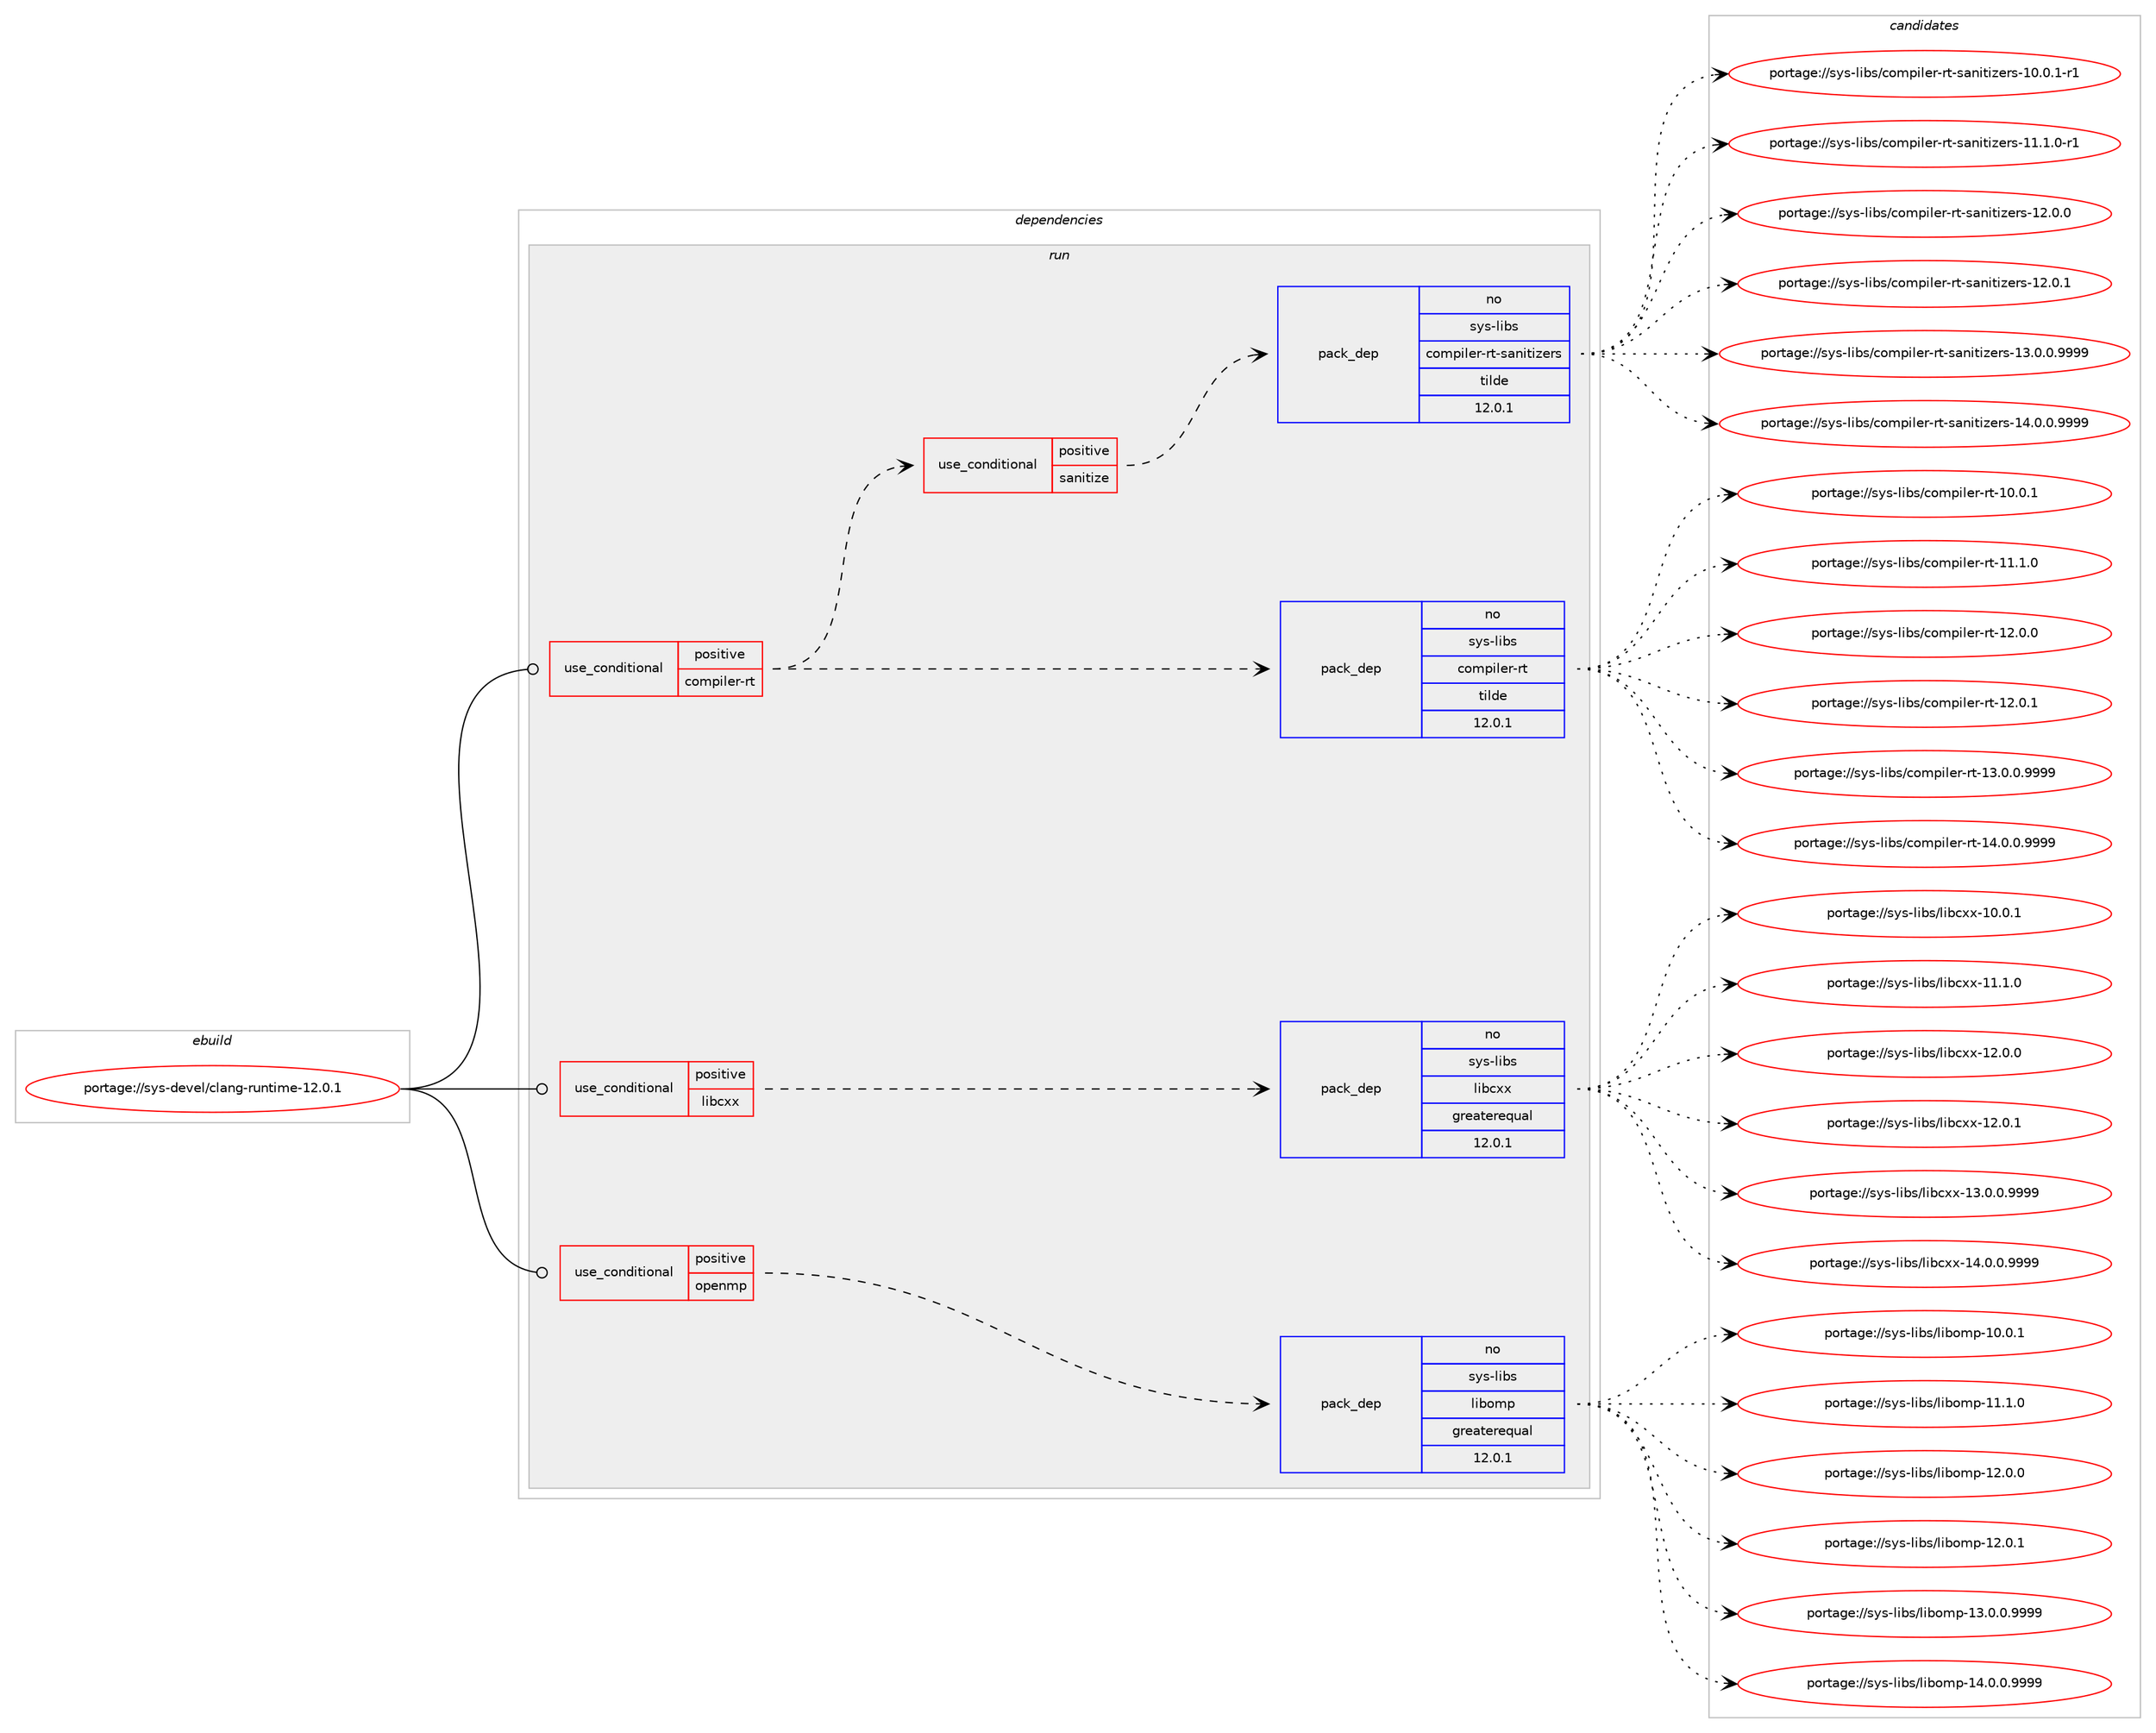 digraph prolog {

# *************
# Graph options
# *************

newrank=true;
concentrate=true;
compound=true;
graph [rankdir=LR,fontname=Helvetica,fontsize=10,ranksep=1.5];#, ranksep=2.5, nodesep=0.2];
edge  [arrowhead=vee];
node  [fontname=Helvetica,fontsize=10];

# **********
# The ebuild
# **********

subgraph cluster_leftcol {
color=gray;
rank=same;
label=<<i>ebuild</i>>;
id [label="portage://sys-devel/clang-runtime-12.0.1", color=red, width=4, href="../sys-devel/clang-runtime-12.0.1.svg"];
}

# ****************
# The dependencies
# ****************

subgraph cluster_midcol {
color=gray;
label=<<i>dependencies</i>>;
subgraph cluster_compile {
fillcolor="#eeeeee";
style=filled;
label=<<i>compile</i>>;
}
subgraph cluster_compileandrun {
fillcolor="#eeeeee";
style=filled;
label=<<i>compile and run</i>>;
}
subgraph cluster_run {
fillcolor="#eeeeee";
style=filled;
label=<<i>run</i>>;
subgraph cond144 {
dependency333 [label=<<TABLE BORDER="0" CELLBORDER="1" CELLSPACING="0" CELLPADDING="4"><TR><TD ROWSPAN="3" CELLPADDING="10">use_conditional</TD></TR><TR><TD>positive</TD></TR><TR><TD>compiler-rt</TD></TR></TABLE>>, shape=none, color=red];
subgraph pack188 {
dependency334 [label=<<TABLE BORDER="0" CELLBORDER="1" CELLSPACING="0" CELLPADDING="4" WIDTH="220"><TR><TD ROWSPAN="6" CELLPADDING="30">pack_dep</TD></TR><TR><TD WIDTH="110">no</TD></TR><TR><TD>sys-libs</TD></TR><TR><TD>compiler-rt</TD></TR><TR><TD>tilde</TD></TR><TR><TD>12.0.1</TD></TR></TABLE>>, shape=none, color=blue];
}
dependency333:e -> dependency334:w [weight=20,style="dashed",arrowhead="vee"];
subgraph cond145 {
dependency335 [label=<<TABLE BORDER="0" CELLBORDER="1" CELLSPACING="0" CELLPADDING="4"><TR><TD ROWSPAN="3" CELLPADDING="10">use_conditional</TD></TR><TR><TD>positive</TD></TR><TR><TD>sanitize</TD></TR></TABLE>>, shape=none, color=red];
subgraph pack189 {
dependency336 [label=<<TABLE BORDER="0" CELLBORDER="1" CELLSPACING="0" CELLPADDING="4" WIDTH="220"><TR><TD ROWSPAN="6" CELLPADDING="30">pack_dep</TD></TR><TR><TD WIDTH="110">no</TD></TR><TR><TD>sys-libs</TD></TR><TR><TD>compiler-rt-sanitizers</TD></TR><TR><TD>tilde</TD></TR><TR><TD>12.0.1</TD></TR></TABLE>>, shape=none, color=blue];
}
dependency335:e -> dependency336:w [weight=20,style="dashed",arrowhead="vee"];
}
dependency333:e -> dependency335:w [weight=20,style="dashed",arrowhead="vee"];
}
id:e -> dependency333:w [weight=20,style="solid",arrowhead="odot"];
subgraph cond146 {
dependency337 [label=<<TABLE BORDER="0" CELLBORDER="1" CELLSPACING="0" CELLPADDING="4"><TR><TD ROWSPAN="3" CELLPADDING="10">use_conditional</TD></TR><TR><TD>positive</TD></TR><TR><TD>libcxx</TD></TR></TABLE>>, shape=none, color=red];
subgraph pack190 {
dependency338 [label=<<TABLE BORDER="0" CELLBORDER="1" CELLSPACING="0" CELLPADDING="4" WIDTH="220"><TR><TD ROWSPAN="6" CELLPADDING="30">pack_dep</TD></TR><TR><TD WIDTH="110">no</TD></TR><TR><TD>sys-libs</TD></TR><TR><TD>libcxx</TD></TR><TR><TD>greaterequal</TD></TR><TR><TD>12.0.1</TD></TR></TABLE>>, shape=none, color=blue];
}
dependency337:e -> dependency338:w [weight=20,style="dashed",arrowhead="vee"];
}
id:e -> dependency337:w [weight=20,style="solid",arrowhead="odot"];
subgraph cond147 {
dependency339 [label=<<TABLE BORDER="0" CELLBORDER="1" CELLSPACING="0" CELLPADDING="4"><TR><TD ROWSPAN="3" CELLPADDING="10">use_conditional</TD></TR><TR><TD>positive</TD></TR><TR><TD>openmp</TD></TR></TABLE>>, shape=none, color=red];
subgraph pack191 {
dependency340 [label=<<TABLE BORDER="0" CELLBORDER="1" CELLSPACING="0" CELLPADDING="4" WIDTH="220"><TR><TD ROWSPAN="6" CELLPADDING="30">pack_dep</TD></TR><TR><TD WIDTH="110">no</TD></TR><TR><TD>sys-libs</TD></TR><TR><TD>libomp</TD></TR><TR><TD>greaterequal</TD></TR><TR><TD>12.0.1</TD></TR></TABLE>>, shape=none, color=blue];
}
dependency339:e -> dependency340:w [weight=20,style="dashed",arrowhead="vee"];
}
id:e -> dependency339:w [weight=20,style="solid",arrowhead="odot"];
}
}

# **************
# The candidates
# **************

subgraph cluster_choices {
rank=same;
color=gray;
label=<<i>candidates</i>>;

subgraph choice188 {
color=black;
nodesep=1;
choice115121115451081059811547991111091121051081011144511411645494846484649 [label="portage://sys-libs/compiler-rt-10.0.1", color=red, width=4,href="../sys-libs/compiler-rt-10.0.1.svg"];
choice115121115451081059811547991111091121051081011144511411645494946494648 [label="portage://sys-libs/compiler-rt-11.1.0", color=red, width=4,href="../sys-libs/compiler-rt-11.1.0.svg"];
choice115121115451081059811547991111091121051081011144511411645495046484648 [label="portage://sys-libs/compiler-rt-12.0.0", color=red, width=4,href="../sys-libs/compiler-rt-12.0.0.svg"];
choice115121115451081059811547991111091121051081011144511411645495046484649 [label="portage://sys-libs/compiler-rt-12.0.1", color=red, width=4,href="../sys-libs/compiler-rt-12.0.1.svg"];
choice1151211154510810598115479911110911210510810111445114116454951464846484657575757 [label="portage://sys-libs/compiler-rt-13.0.0.9999", color=red, width=4,href="../sys-libs/compiler-rt-13.0.0.9999.svg"];
choice1151211154510810598115479911110911210510810111445114116454952464846484657575757 [label="portage://sys-libs/compiler-rt-14.0.0.9999", color=red, width=4,href="../sys-libs/compiler-rt-14.0.0.9999.svg"];
dependency334:e -> choice115121115451081059811547991111091121051081011144511411645494846484649:w [style=dotted,weight="100"];
dependency334:e -> choice115121115451081059811547991111091121051081011144511411645494946494648:w [style=dotted,weight="100"];
dependency334:e -> choice115121115451081059811547991111091121051081011144511411645495046484648:w [style=dotted,weight="100"];
dependency334:e -> choice115121115451081059811547991111091121051081011144511411645495046484649:w [style=dotted,weight="100"];
dependency334:e -> choice1151211154510810598115479911110911210510810111445114116454951464846484657575757:w [style=dotted,weight="100"];
dependency334:e -> choice1151211154510810598115479911110911210510810111445114116454952464846484657575757:w [style=dotted,weight="100"];
}
subgraph choice189 {
color=black;
nodesep=1;
choice11512111545108105981154799111109112105108101114451141164511597110105116105122101114115454948464846494511449 [label="portage://sys-libs/compiler-rt-sanitizers-10.0.1-r1", color=red, width=4,href="../sys-libs/compiler-rt-sanitizers-10.0.1-r1.svg"];
choice11512111545108105981154799111109112105108101114451141164511597110105116105122101114115454949464946484511449 [label="portage://sys-libs/compiler-rt-sanitizers-11.1.0-r1", color=red, width=4,href="../sys-libs/compiler-rt-sanitizers-11.1.0-r1.svg"];
choice1151211154510810598115479911110911210510810111445114116451159711010511610512210111411545495046484648 [label="portage://sys-libs/compiler-rt-sanitizers-12.0.0", color=red, width=4,href="../sys-libs/compiler-rt-sanitizers-12.0.0.svg"];
choice1151211154510810598115479911110911210510810111445114116451159711010511610512210111411545495046484649 [label="portage://sys-libs/compiler-rt-sanitizers-12.0.1", color=red, width=4,href="../sys-libs/compiler-rt-sanitizers-12.0.1.svg"];
choice11512111545108105981154799111109112105108101114451141164511597110105116105122101114115454951464846484657575757 [label="portage://sys-libs/compiler-rt-sanitizers-13.0.0.9999", color=red, width=4,href="../sys-libs/compiler-rt-sanitizers-13.0.0.9999.svg"];
choice11512111545108105981154799111109112105108101114451141164511597110105116105122101114115454952464846484657575757 [label="portage://sys-libs/compiler-rt-sanitizers-14.0.0.9999", color=red, width=4,href="../sys-libs/compiler-rt-sanitizers-14.0.0.9999.svg"];
dependency336:e -> choice11512111545108105981154799111109112105108101114451141164511597110105116105122101114115454948464846494511449:w [style=dotted,weight="100"];
dependency336:e -> choice11512111545108105981154799111109112105108101114451141164511597110105116105122101114115454949464946484511449:w [style=dotted,weight="100"];
dependency336:e -> choice1151211154510810598115479911110911210510810111445114116451159711010511610512210111411545495046484648:w [style=dotted,weight="100"];
dependency336:e -> choice1151211154510810598115479911110911210510810111445114116451159711010511610512210111411545495046484649:w [style=dotted,weight="100"];
dependency336:e -> choice11512111545108105981154799111109112105108101114451141164511597110105116105122101114115454951464846484657575757:w [style=dotted,weight="100"];
dependency336:e -> choice11512111545108105981154799111109112105108101114451141164511597110105116105122101114115454952464846484657575757:w [style=dotted,weight="100"];
}
subgraph choice190 {
color=black;
nodesep=1;
choice115121115451081059811547108105989912012045494846484649 [label="portage://sys-libs/libcxx-10.0.1", color=red, width=4,href="../sys-libs/libcxx-10.0.1.svg"];
choice115121115451081059811547108105989912012045494946494648 [label="portage://sys-libs/libcxx-11.1.0", color=red, width=4,href="../sys-libs/libcxx-11.1.0.svg"];
choice115121115451081059811547108105989912012045495046484648 [label="portage://sys-libs/libcxx-12.0.0", color=red, width=4,href="../sys-libs/libcxx-12.0.0.svg"];
choice115121115451081059811547108105989912012045495046484649 [label="portage://sys-libs/libcxx-12.0.1", color=red, width=4,href="../sys-libs/libcxx-12.0.1.svg"];
choice1151211154510810598115471081059899120120454951464846484657575757 [label="portage://sys-libs/libcxx-13.0.0.9999", color=red, width=4,href="../sys-libs/libcxx-13.0.0.9999.svg"];
choice1151211154510810598115471081059899120120454952464846484657575757 [label="portage://sys-libs/libcxx-14.0.0.9999", color=red, width=4,href="../sys-libs/libcxx-14.0.0.9999.svg"];
dependency338:e -> choice115121115451081059811547108105989912012045494846484649:w [style=dotted,weight="100"];
dependency338:e -> choice115121115451081059811547108105989912012045494946494648:w [style=dotted,weight="100"];
dependency338:e -> choice115121115451081059811547108105989912012045495046484648:w [style=dotted,weight="100"];
dependency338:e -> choice115121115451081059811547108105989912012045495046484649:w [style=dotted,weight="100"];
dependency338:e -> choice1151211154510810598115471081059899120120454951464846484657575757:w [style=dotted,weight="100"];
dependency338:e -> choice1151211154510810598115471081059899120120454952464846484657575757:w [style=dotted,weight="100"];
}
subgraph choice191 {
color=black;
nodesep=1;
choice1151211154510810598115471081059811110911245494846484649 [label="portage://sys-libs/libomp-10.0.1", color=red, width=4,href="../sys-libs/libomp-10.0.1.svg"];
choice1151211154510810598115471081059811110911245494946494648 [label="portage://sys-libs/libomp-11.1.0", color=red, width=4,href="../sys-libs/libomp-11.1.0.svg"];
choice1151211154510810598115471081059811110911245495046484648 [label="portage://sys-libs/libomp-12.0.0", color=red, width=4,href="../sys-libs/libomp-12.0.0.svg"];
choice1151211154510810598115471081059811110911245495046484649 [label="portage://sys-libs/libomp-12.0.1", color=red, width=4,href="../sys-libs/libomp-12.0.1.svg"];
choice11512111545108105981154710810598111109112454951464846484657575757 [label="portage://sys-libs/libomp-13.0.0.9999", color=red, width=4,href="../sys-libs/libomp-13.0.0.9999.svg"];
choice11512111545108105981154710810598111109112454952464846484657575757 [label="portage://sys-libs/libomp-14.0.0.9999", color=red, width=4,href="../sys-libs/libomp-14.0.0.9999.svg"];
dependency340:e -> choice1151211154510810598115471081059811110911245494846484649:w [style=dotted,weight="100"];
dependency340:e -> choice1151211154510810598115471081059811110911245494946494648:w [style=dotted,weight="100"];
dependency340:e -> choice1151211154510810598115471081059811110911245495046484648:w [style=dotted,weight="100"];
dependency340:e -> choice1151211154510810598115471081059811110911245495046484649:w [style=dotted,weight="100"];
dependency340:e -> choice11512111545108105981154710810598111109112454951464846484657575757:w [style=dotted,weight="100"];
dependency340:e -> choice11512111545108105981154710810598111109112454952464846484657575757:w [style=dotted,weight="100"];
}
}

}
